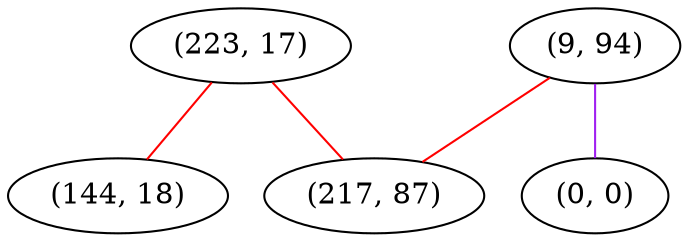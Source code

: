 graph "" {
"(223, 17)";
"(9, 94)";
"(144, 18)";
"(0, 0)";
"(217, 87)";
"(223, 17)" -- "(144, 18)"  [color=red, key=0, weight=1];
"(223, 17)" -- "(217, 87)"  [color=red, key=0, weight=1];
"(9, 94)" -- "(0, 0)"  [color=purple, key=0, weight=4];
"(9, 94)" -- "(217, 87)"  [color=red, key=0, weight=1];
}
